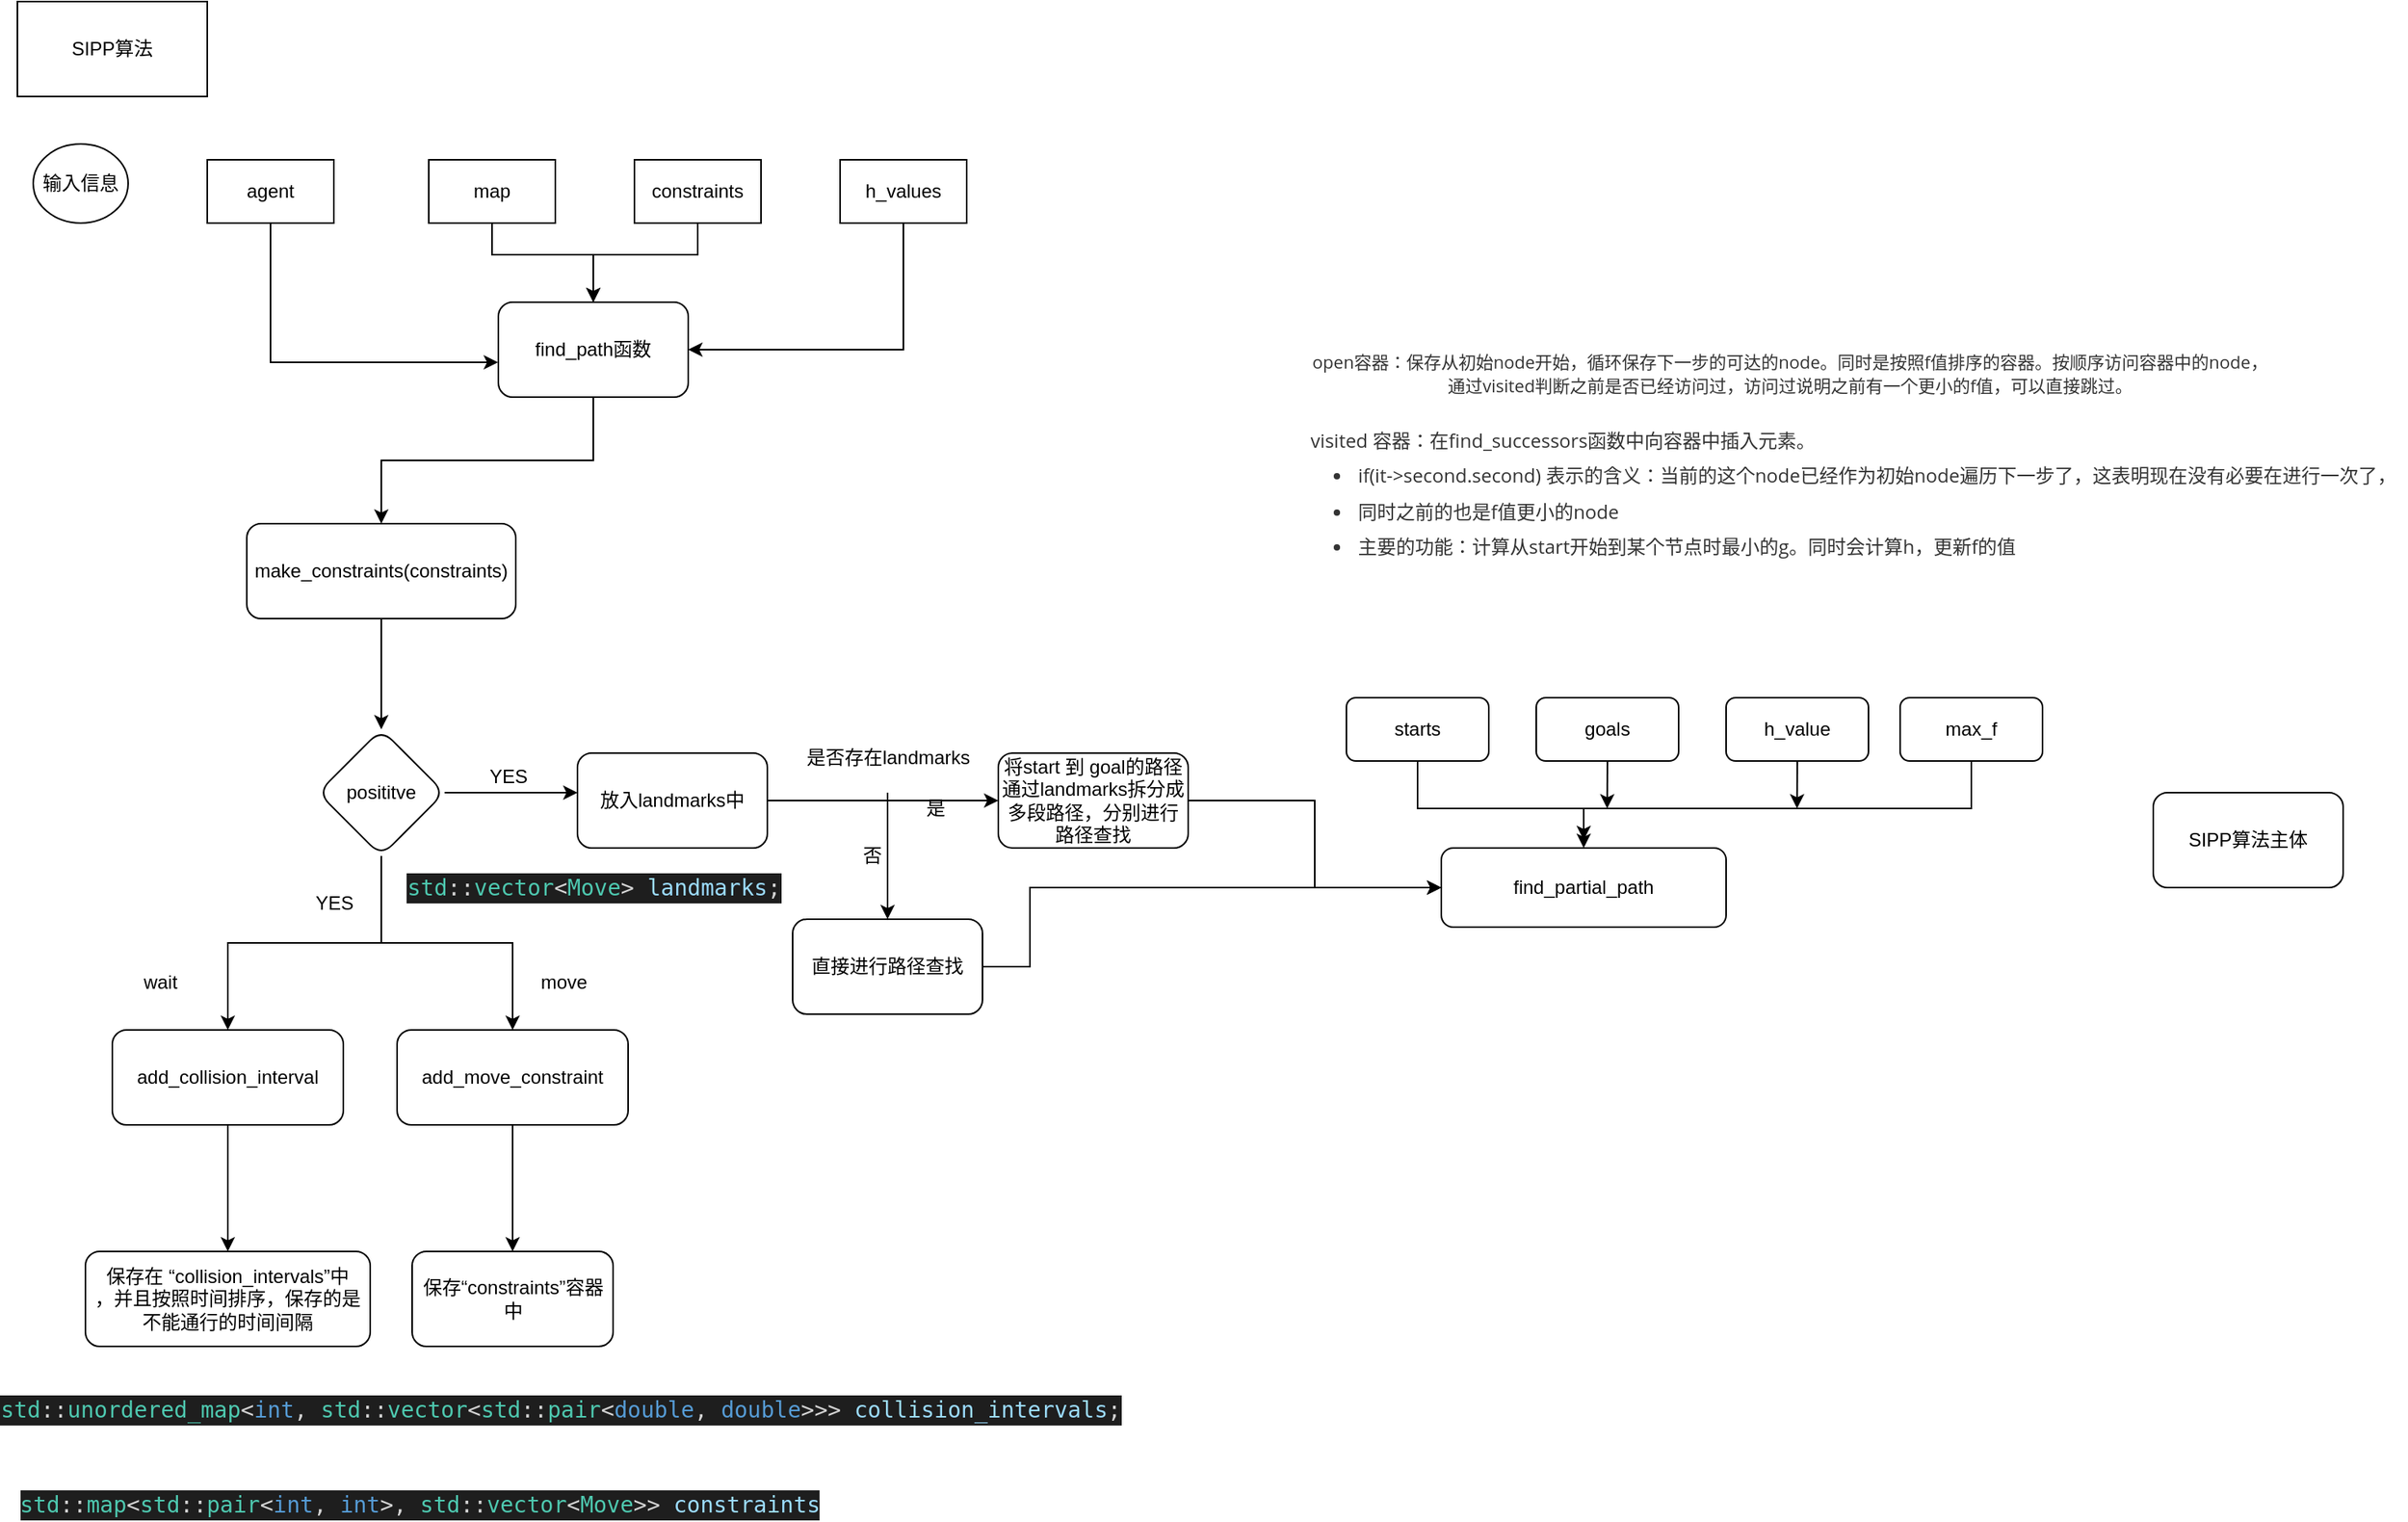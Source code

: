 <mxfile version="14.9.6" type="github">
  <diagram id="e655tog_qIfLLv0GMpIh" name="Page-1">
    <mxGraphModel dx="1956" dy="632" grid="1" gridSize="10" guides="1" tooltips="1" connect="1" arrows="1" fold="1" page="1" pageScale="1" pageWidth="827" pageHeight="1169" math="0" shadow="0">
      <root>
        <mxCell id="0" />
        <mxCell id="1" parent="0" />
        <mxCell id="Dc8rIp4SgCtgs9jUnkT4-1" value="SIPP算法" style="rounded=0;whiteSpace=wrap;html=1;" vertex="1" parent="1">
          <mxGeometry x="-810" y="120" width="120" height="60" as="geometry" />
        </mxCell>
        <mxCell id="Dc8rIp4SgCtgs9jUnkT4-16" style="edgeStyle=orthogonalEdgeStyle;rounded=0;orthogonalLoop=1;jettySize=auto;html=1;exitX=0.5;exitY=1;exitDx=0;exitDy=0;entryX=-0.002;entryY=0.634;entryDx=0;entryDy=0;entryPerimeter=0;" edge="1" parent="1" source="Dc8rIp4SgCtgs9jUnkT4-3" target="Dc8rIp4SgCtgs9jUnkT4-10">
          <mxGeometry relative="1" as="geometry" />
        </mxCell>
        <mxCell id="Dc8rIp4SgCtgs9jUnkT4-3" value="agent" style="rounded=0;whiteSpace=wrap;html=1;" vertex="1" parent="1">
          <mxGeometry x="-690" y="220" width="80" height="40" as="geometry" />
        </mxCell>
        <mxCell id="Dc8rIp4SgCtgs9jUnkT4-6" value="输入信息" style="ellipse;whiteSpace=wrap;html=1;" vertex="1" parent="1">
          <mxGeometry x="-800" y="210" width="60" height="50" as="geometry" />
        </mxCell>
        <mxCell id="Dc8rIp4SgCtgs9jUnkT4-19" style="edgeStyle=orthogonalEdgeStyle;rounded=0;orthogonalLoop=1;jettySize=auto;html=1;exitX=1;exitY=0.5;exitDx=0;exitDy=0;entryX=0.5;entryY=0;entryDx=0;entryDy=0;" edge="1" parent="1" source="Dc8rIp4SgCtgs9jUnkT4-7" target="Dc8rIp4SgCtgs9jUnkT4-10">
          <mxGeometry relative="1" as="geometry">
            <Array as="points">
              <mxPoint x="-510" y="240" />
              <mxPoint x="-510" y="280" />
              <mxPoint x="-446" y="280" />
            </Array>
          </mxGeometry>
        </mxCell>
        <mxCell id="Dc8rIp4SgCtgs9jUnkT4-7" value="map" style="rounded=0;whiteSpace=wrap;html=1;" vertex="1" parent="1">
          <mxGeometry x="-550" y="220" width="80" height="40" as="geometry" />
        </mxCell>
        <mxCell id="Dc8rIp4SgCtgs9jUnkT4-20" style="edgeStyle=orthogonalEdgeStyle;rounded=0;orthogonalLoop=1;jettySize=auto;html=1;entryX=0.5;entryY=0;entryDx=0;entryDy=0;" edge="1" parent="1" source="Dc8rIp4SgCtgs9jUnkT4-8" target="Dc8rIp4SgCtgs9jUnkT4-10">
          <mxGeometry relative="1" as="geometry">
            <Array as="points">
              <mxPoint x="-380" y="280" />
              <mxPoint x="-446" y="280" />
            </Array>
          </mxGeometry>
        </mxCell>
        <mxCell id="Dc8rIp4SgCtgs9jUnkT4-8" value="constraints" style="rounded=0;whiteSpace=wrap;html=1;" vertex="1" parent="1">
          <mxGeometry x="-420" y="220" width="80" height="40" as="geometry" />
        </mxCell>
        <mxCell id="Dc8rIp4SgCtgs9jUnkT4-22" style="edgeStyle=orthogonalEdgeStyle;rounded=0;orthogonalLoop=1;jettySize=auto;html=1;entryX=1;entryY=0.5;entryDx=0;entryDy=0;" edge="1" parent="1" source="Dc8rIp4SgCtgs9jUnkT4-9" target="Dc8rIp4SgCtgs9jUnkT4-10">
          <mxGeometry relative="1" as="geometry">
            <Array as="points">
              <mxPoint x="-250" y="340" />
            </Array>
          </mxGeometry>
        </mxCell>
        <mxCell id="Dc8rIp4SgCtgs9jUnkT4-9" value="h_values" style="rounded=0;whiteSpace=wrap;html=1;" vertex="1" parent="1">
          <mxGeometry x="-290" y="220" width="80" height="40" as="geometry" />
        </mxCell>
        <mxCell id="Dc8rIp4SgCtgs9jUnkT4-24" style="edgeStyle=orthogonalEdgeStyle;rounded=0;orthogonalLoop=1;jettySize=auto;html=1;exitX=0.5;exitY=1;exitDx=0;exitDy=0;entryX=0.5;entryY=0;entryDx=0;entryDy=0;" edge="1" parent="1" source="Dc8rIp4SgCtgs9jUnkT4-10" target="Dc8rIp4SgCtgs9jUnkT4-23">
          <mxGeometry relative="1" as="geometry" />
        </mxCell>
        <mxCell id="Dc8rIp4SgCtgs9jUnkT4-10" value="find_path函数" style="rounded=1;whiteSpace=wrap;html=1;" vertex="1" parent="1">
          <mxGeometry x="-506" y="310" width="120" height="60" as="geometry" />
        </mxCell>
        <mxCell id="Dc8rIp4SgCtgs9jUnkT4-26" value="" style="edgeStyle=orthogonalEdgeStyle;rounded=0;orthogonalLoop=1;jettySize=auto;html=1;" edge="1" parent="1" source="Dc8rIp4SgCtgs9jUnkT4-23" target="Dc8rIp4SgCtgs9jUnkT4-25">
          <mxGeometry relative="1" as="geometry" />
        </mxCell>
        <mxCell id="Dc8rIp4SgCtgs9jUnkT4-23" value="&lt;font style=&quot;font-size: 12px&quot;&gt;make_constraints(constraints)&lt;/font&gt;" style="rounded=1;whiteSpace=wrap;html=1;" vertex="1" parent="1">
          <mxGeometry x="-665" y="450" width="170" height="60" as="geometry" />
        </mxCell>
        <mxCell id="Dc8rIp4SgCtgs9jUnkT4-31" value="" style="edgeStyle=orthogonalEdgeStyle;rounded=0;orthogonalLoop=1;jettySize=auto;html=1;" edge="1" parent="1" source="Dc8rIp4SgCtgs9jUnkT4-25">
          <mxGeometry relative="1" as="geometry">
            <mxPoint x="-456" y="620" as="targetPoint" />
          </mxGeometry>
        </mxCell>
        <mxCell id="Dc8rIp4SgCtgs9jUnkT4-47" value="" style="edgeStyle=orthogonalEdgeStyle;rounded=0;orthogonalLoop=1;jettySize=auto;html=1;" edge="1" parent="1" source="Dc8rIp4SgCtgs9jUnkT4-25" target="Dc8rIp4SgCtgs9jUnkT4-35">
          <mxGeometry relative="1" as="geometry" />
        </mxCell>
        <mxCell id="Dc8rIp4SgCtgs9jUnkT4-48" style="edgeStyle=orthogonalEdgeStyle;rounded=0;orthogonalLoop=1;jettySize=auto;html=1;entryX=0.5;entryY=0;entryDx=0;entryDy=0;" edge="1" parent="1" source="Dc8rIp4SgCtgs9jUnkT4-25" target="Dc8rIp4SgCtgs9jUnkT4-34">
          <mxGeometry relative="1" as="geometry" />
        </mxCell>
        <mxCell id="Dc8rIp4SgCtgs9jUnkT4-25" value="posititve" style="rhombus;whiteSpace=wrap;html=1;rounded=1;" vertex="1" parent="1">
          <mxGeometry x="-620" y="580" width="80" height="80" as="geometry" />
        </mxCell>
        <mxCell id="Dc8rIp4SgCtgs9jUnkT4-59" value="" style="edgeStyle=orthogonalEdgeStyle;rounded=0;orthogonalLoop=1;jettySize=auto;html=1;" edge="1" parent="1" source="Dc8rIp4SgCtgs9jUnkT4-27" target="Dc8rIp4SgCtgs9jUnkT4-58">
          <mxGeometry relative="1" as="geometry" />
        </mxCell>
        <mxCell id="Dc8rIp4SgCtgs9jUnkT4-27" value="放入landmarks中" style="whiteSpace=wrap;html=1;rounded=1;" vertex="1" parent="1">
          <mxGeometry x="-456" y="595" width="120" height="60" as="geometry" />
        </mxCell>
        <mxCell id="Dc8rIp4SgCtgs9jUnkT4-29" value="YES" style="text;html=1;align=center;verticalAlign=middle;resizable=0;points=[];autosize=1;strokeColor=none;" vertex="1" parent="1">
          <mxGeometry x="-630" y="680" width="40" height="20" as="geometry" />
        </mxCell>
        <mxCell id="Dc8rIp4SgCtgs9jUnkT4-32" value="YES" style="text;html=1;align=center;verticalAlign=middle;resizable=0;points=[];autosize=1;strokeColor=none;" vertex="1" parent="1">
          <mxGeometry x="-520" y="600" width="40" height="20" as="geometry" />
        </mxCell>
        <mxCell id="Dc8rIp4SgCtgs9jUnkT4-50" value="" style="edgeStyle=orthogonalEdgeStyle;rounded=0;orthogonalLoop=1;jettySize=auto;html=1;" edge="1" parent="1" source="Dc8rIp4SgCtgs9jUnkT4-34" target="Dc8rIp4SgCtgs9jUnkT4-49">
          <mxGeometry relative="1" as="geometry" />
        </mxCell>
        <mxCell id="Dc8rIp4SgCtgs9jUnkT4-34" value="add_collision_interval" style="rounded=1;whiteSpace=wrap;html=1;" vertex="1" parent="1">
          <mxGeometry x="-750" y="770" width="146" height="60" as="geometry" />
        </mxCell>
        <mxCell id="Dc8rIp4SgCtgs9jUnkT4-54" value="" style="edgeStyle=orthogonalEdgeStyle;rounded=0;orthogonalLoop=1;jettySize=auto;html=1;" edge="1" parent="1" source="Dc8rIp4SgCtgs9jUnkT4-35" target="Dc8rIp4SgCtgs9jUnkT4-53">
          <mxGeometry relative="1" as="geometry" />
        </mxCell>
        <mxCell id="Dc8rIp4SgCtgs9jUnkT4-35" value="add_move_constraint" style="rounded=1;whiteSpace=wrap;html=1;" vertex="1" parent="1">
          <mxGeometry x="-570" y="770" width="146" height="60" as="geometry" />
        </mxCell>
        <mxCell id="Dc8rIp4SgCtgs9jUnkT4-45" value="wait" style="text;html=1;align=center;verticalAlign=middle;resizable=0;points=[];autosize=1;strokeColor=none;" vertex="1" parent="1">
          <mxGeometry x="-740" y="730" width="40" height="20" as="geometry" />
        </mxCell>
        <mxCell id="Dc8rIp4SgCtgs9jUnkT4-46" value="&lt;div&gt;move&lt;/div&gt;" style="text;html=1;align=center;verticalAlign=middle;resizable=0;points=[];autosize=1;strokeColor=none;" vertex="1" parent="1">
          <mxGeometry x="-490" y="730" width="50" height="20" as="geometry" />
        </mxCell>
        <mxCell id="Dc8rIp4SgCtgs9jUnkT4-49" value="&lt;div&gt;保存在 “collision_intervals”中&lt;/div&gt;&lt;div&gt;，并且按照时间排序，保存的是&lt;/div&gt;&lt;div&gt;不能通行的时间间隔&lt;br&gt;&lt;/div&gt;" style="whiteSpace=wrap;html=1;rounded=1;" vertex="1" parent="1">
          <mxGeometry x="-767" y="910" width="180" height="60" as="geometry" />
        </mxCell>
        <mxCell id="Dc8rIp4SgCtgs9jUnkT4-53" value="保存“constraints”容器中" style="whiteSpace=wrap;html=1;rounded=1;" vertex="1" parent="1">
          <mxGeometry x="-560.5" y="910" width="127" height="60" as="geometry" />
        </mxCell>
        <mxCell id="Dc8rIp4SgCtgs9jUnkT4-55" value="&lt;div style=&quot;color: rgb(212 , 212 , 212) ; background-color: rgb(30 , 30 , 30) ; font-family: &amp;#34;droid sans mono&amp;#34; , &amp;#34;monospace&amp;#34; , monospace , &amp;#34;droid sans fallback&amp;#34; ; font-weight: normal ; font-size: 14px ; line-height: 19px&quot;&gt;&lt;div&gt;&lt;span style=&quot;color: #4ec9b0&quot;&gt;std&lt;/span&gt;&lt;span style=&quot;color: #d4d4d4&quot;&gt;::&lt;/span&gt;&lt;span style=&quot;color: #4ec9b0&quot;&gt;map&lt;/span&gt;&lt;span style=&quot;color: #d4d4d4&quot;&gt;&amp;lt;&lt;/span&gt;&lt;span style=&quot;color: #4ec9b0&quot;&gt;std&lt;/span&gt;&lt;span style=&quot;color: #d4d4d4&quot;&gt;::&lt;/span&gt;&lt;span style=&quot;color: #4ec9b0&quot;&gt;pair&lt;/span&gt;&lt;span style=&quot;color: #d4d4d4&quot;&gt;&amp;lt;&lt;/span&gt;&lt;span style=&quot;color: #569cd6&quot;&gt;int&lt;/span&gt;&lt;span style=&quot;color: #d4d4d4&quot;&gt;, &lt;/span&gt;&lt;span style=&quot;color: #569cd6&quot;&gt;int&lt;/span&gt;&lt;span style=&quot;color: #d4d4d4&quot;&gt;&amp;gt;, &lt;/span&gt;&lt;span style=&quot;color: #4ec9b0&quot;&gt;std&lt;/span&gt;&lt;span style=&quot;color: #d4d4d4&quot;&gt;::&lt;/span&gt;&lt;span style=&quot;color: #4ec9b0&quot;&gt;vector&lt;/span&gt;&lt;span style=&quot;color: #d4d4d4&quot;&gt;&amp;lt;&lt;/span&gt;&lt;span style=&quot;color: #4ec9b0&quot;&gt;Move&lt;/span&gt;&lt;span style=&quot;color: #d4d4d4&quot;&gt;&amp;gt;&amp;gt; &lt;/span&gt;&lt;span style=&quot;color: #9cdcfe&quot;&gt;constraints&lt;/span&gt;&lt;/div&gt;&lt;/div&gt;" style="text;html=1;align=center;verticalAlign=middle;resizable=0;points=[];autosize=1;strokeColor=none;" vertex="1" parent="1">
          <mxGeometry x="-776" y="1060" width="440" height="20" as="geometry" />
        </mxCell>
        <mxCell id="Dc8rIp4SgCtgs9jUnkT4-56" value="&lt;div style=&quot;color: rgb(212 , 212 , 212) ; background-color: rgb(30 , 30 , 30) ; font-family: &amp;#34;droid sans mono&amp;#34; , &amp;#34;monospace&amp;#34; , monospace , &amp;#34;droid sans fallback&amp;#34; ; font-weight: normal ; font-size: 14px ; line-height: 19px&quot;&gt;&lt;div&gt;&lt;span style=&quot;color: #d4d4d4&quot;&gt; &lt;/span&gt;&lt;span style=&quot;color: #4ec9b0&quot;&gt;std&lt;/span&gt;&lt;span style=&quot;color: #d4d4d4&quot;&gt;::&lt;/span&gt;&lt;span style=&quot;color: #4ec9b0&quot;&gt;unordered_map&lt;/span&gt;&lt;span style=&quot;color: #d4d4d4&quot;&gt;&amp;lt;&lt;/span&gt;&lt;span style=&quot;color: #569cd6&quot;&gt;int&lt;/span&gt;&lt;span style=&quot;color: #d4d4d4&quot;&gt;, &lt;/span&gt;&lt;span style=&quot;color: #4ec9b0&quot;&gt;std&lt;/span&gt;&lt;span style=&quot;color: #d4d4d4&quot;&gt;::&lt;/span&gt;&lt;span style=&quot;color: #4ec9b0&quot;&gt;vector&lt;/span&gt;&lt;span style=&quot;color: #d4d4d4&quot;&gt;&amp;lt;&lt;/span&gt;&lt;span style=&quot;color: #4ec9b0&quot;&gt;std&lt;/span&gt;&lt;span style=&quot;color: #d4d4d4&quot;&gt;::&lt;/span&gt;&lt;span style=&quot;color: #4ec9b0&quot;&gt;pair&lt;/span&gt;&lt;span style=&quot;color: #d4d4d4&quot;&gt;&amp;lt;&lt;/span&gt;&lt;span style=&quot;color: #569cd6&quot;&gt;double&lt;/span&gt;&lt;span style=&quot;color: #d4d4d4&quot;&gt;, &lt;/span&gt;&lt;span style=&quot;color: #569cd6&quot;&gt;double&lt;/span&gt;&lt;span style=&quot;color: #d4d4d4&quot;&gt;&amp;gt;&amp;gt;&amp;gt; &lt;/span&gt;&lt;span style=&quot;color: #9cdcfe&quot;&gt;collision_intervals&lt;/span&gt;&lt;span style=&quot;color: #d4d4d4&quot;&gt;;&lt;/span&gt;&lt;/div&gt;&lt;/div&gt;" style="text;html=1;align=center;verticalAlign=middle;resizable=0;points=[];autosize=1;strokeColor=none;" vertex="1" parent="1">
          <mxGeometry x="-767" y="1000" width="600" height="20" as="geometry" />
        </mxCell>
        <mxCell id="Dc8rIp4SgCtgs9jUnkT4-57" value="&lt;div style=&quot;color: rgb(212 , 212 , 212) ; background-color: rgb(30 , 30 , 30) ; font-family: &amp;#34;droid sans mono&amp;#34; , &amp;#34;monospace&amp;#34; , monospace , &amp;#34;droid sans fallback&amp;#34; ; font-weight: normal ; font-size: 14px ; line-height: 19px&quot;&gt;&lt;div&gt;&lt;span style=&quot;color: #4ec9b0&quot;&gt;std&lt;/span&gt;&lt;span style=&quot;color: #d4d4d4&quot;&gt;::&lt;/span&gt;&lt;span style=&quot;color: #4ec9b0&quot;&gt;vector&lt;/span&gt;&lt;span style=&quot;color: #d4d4d4&quot;&gt;&amp;lt;&lt;/span&gt;&lt;span style=&quot;color: #4ec9b0&quot;&gt;Move&lt;/span&gt;&lt;span style=&quot;color: #d4d4d4&quot;&gt;&amp;gt; &lt;/span&gt;&lt;span style=&quot;color: #9cdcfe&quot;&gt;landmarks&lt;/span&gt;&lt;span style=&quot;color: #d4d4d4&quot;&gt;;&lt;/span&gt;&lt;/div&gt;&lt;/div&gt;" style="text;html=1;align=center;verticalAlign=middle;resizable=0;points=[];autosize=1;strokeColor=none;" vertex="1" parent="1">
          <mxGeometry x="-551" y="670" width="210" height="20" as="geometry" />
        </mxCell>
        <mxCell id="Dc8rIp4SgCtgs9jUnkT4-69" style="edgeStyle=orthogonalEdgeStyle;rounded=0;orthogonalLoop=1;jettySize=auto;html=1;exitX=1;exitY=0.5;exitDx=0;exitDy=0;entryX=0;entryY=0.5;entryDx=0;entryDy=0;" edge="1" parent="1" source="Dc8rIp4SgCtgs9jUnkT4-58" target="Dc8rIp4SgCtgs9jUnkT4-66">
          <mxGeometry relative="1" as="geometry" />
        </mxCell>
        <mxCell id="Dc8rIp4SgCtgs9jUnkT4-58" value="将start 到 goal的路径通过landmarks拆分成多段路径，分别进行路径查找" style="whiteSpace=wrap;html=1;rounded=1;" vertex="1" parent="1">
          <mxGeometry x="-190" y="595" width="120" height="60" as="geometry" />
        </mxCell>
        <mxCell id="Dc8rIp4SgCtgs9jUnkT4-62" value="" style="edgeStyle=orthogonalEdgeStyle;rounded=0;orthogonalLoop=1;jettySize=auto;html=1;" edge="1" parent="1" source="Dc8rIp4SgCtgs9jUnkT4-60" target="Dc8rIp4SgCtgs9jUnkT4-61">
          <mxGeometry relative="1" as="geometry" />
        </mxCell>
        <mxCell id="Dc8rIp4SgCtgs9jUnkT4-60" value="&lt;div&gt;是否存在landmarks&lt;/div&gt;&lt;div&gt;&lt;br&gt;&lt;/div&gt;" style="text;html=1;align=center;verticalAlign=middle;resizable=0;points=[];autosize=1;strokeColor=none;" vertex="1" parent="1">
          <mxGeometry x="-320" y="590" width="120" height="30" as="geometry" />
        </mxCell>
        <mxCell id="Dc8rIp4SgCtgs9jUnkT4-70" style="edgeStyle=orthogonalEdgeStyle;rounded=0;orthogonalLoop=1;jettySize=auto;html=1;exitX=1;exitY=0.5;exitDx=0;exitDy=0;" edge="1" parent="1" source="Dc8rIp4SgCtgs9jUnkT4-61">
          <mxGeometry relative="1" as="geometry">
            <mxPoint x="90" y="680" as="targetPoint" />
            <Array as="points">
              <mxPoint x="-170" y="730" />
              <mxPoint x="-170" y="680" />
            </Array>
          </mxGeometry>
        </mxCell>
        <mxCell id="Dc8rIp4SgCtgs9jUnkT4-61" value="直接进行路径查找" style="rounded=1;whiteSpace=wrap;html=1;strokeWidth=1;" vertex="1" parent="1">
          <mxGeometry x="-320" y="700" width="120" height="60" as="geometry" />
        </mxCell>
        <mxCell id="Dc8rIp4SgCtgs9jUnkT4-64" value="否" style="text;html=1;align=center;verticalAlign=middle;resizable=0;points=[];autosize=1;strokeColor=none;" vertex="1" parent="1">
          <mxGeometry x="-285" y="650" width="30" height="20" as="geometry" />
        </mxCell>
        <mxCell id="Dc8rIp4SgCtgs9jUnkT4-65" value="是" style="text;html=1;align=center;verticalAlign=middle;resizable=0;points=[];autosize=1;strokeColor=none;" vertex="1" parent="1">
          <mxGeometry x="-245" y="620" width="30" height="20" as="geometry" />
        </mxCell>
        <mxCell id="Dc8rIp4SgCtgs9jUnkT4-66" value="find_partial_path" style="rounded=1;whiteSpace=wrap;html=1;strokeWidth=1;" vertex="1" parent="1">
          <mxGeometry x="90" y="655" width="180" height="50" as="geometry" />
        </mxCell>
        <mxCell id="Dc8rIp4SgCtgs9jUnkT4-78" style="edgeStyle=orthogonalEdgeStyle;rounded=0;orthogonalLoop=1;jettySize=auto;html=1;" edge="1" parent="1" source="Dc8rIp4SgCtgs9jUnkT4-72" target="Dc8rIp4SgCtgs9jUnkT4-66">
          <mxGeometry relative="1" as="geometry">
            <Array as="points">
              <mxPoint x="75" y="630" />
              <mxPoint x="180" y="630" />
            </Array>
          </mxGeometry>
        </mxCell>
        <mxCell id="Dc8rIp4SgCtgs9jUnkT4-72" value="starts" style="rounded=1;whiteSpace=wrap;html=1;strokeWidth=1;" vertex="1" parent="1">
          <mxGeometry x="30" y="560" width="90" height="40" as="geometry" />
        </mxCell>
        <mxCell id="Dc8rIp4SgCtgs9jUnkT4-84" style="edgeStyle=orthogonalEdgeStyle;rounded=0;orthogonalLoop=1;jettySize=auto;html=1;exitX=0.5;exitY=1;exitDx=0;exitDy=0;" edge="1" parent="1" source="Dc8rIp4SgCtgs9jUnkT4-75">
          <mxGeometry relative="1" as="geometry">
            <mxPoint x="194.833" y="630" as="targetPoint" />
          </mxGeometry>
        </mxCell>
        <mxCell id="Dc8rIp4SgCtgs9jUnkT4-75" value="goals" style="rounded=1;whiteSpace=wrap;html=1;strokeWidth=1;" vertex="1" parent="1">
          <mxGeometry x="150" y="560" width="90" height="40" as="geometry" />
        </mxCell>
        <mxCell id="Dc8rIp4SgCtgs9jUnkT4-82" style="edgeStyle=orthogonalEdgeStyle;rounded=0;orthogonalLoop=1;jettySize=auto;html=1;exitX=0.5;exitY=1;exitDx=0;exitDy=0;" edge="1" parent="1" source="Dc8rIp4SgCtgs9jUnkT4-76">
          <mxGeometry relative="1" as="geometry">
            <mxPoint x="314.833" y="630" as="targetPoint" />
          </mxGeometry>
        </mxCell>
        <mxCell id="Dc8rIp4SgCtgs9jUnkT4-76" value="h_value" style="rounded=1;whiteSpace=wrap;html=1;strokeWidth=1;" vertex="1" parent="1">
          <mxGeometry x="270" y="560" width="90" height="40" as="geometry" />
        </mxCell>
        <mxCell id="Dc8rIp4SgCtgs9jUnkT4-79" style="edgeStyle=orthogonalEdgeStyle;rounded=0;orthogonalLoop=1;jettySize=auto;html=1;exitX=0.5;exitY=1;exitDx=0;exitDy=0;" edge="1" parent="1" source="Dc8rIp4SgCtgs9jUnkT4-77">
          <mxGeometry relative="1" as="geometry">
            <mxPoint x="180" y="650" as="targetPoint" />
            <Array as="points">
              <mxPoint x="425" y="630" />
              <mxPoint x="180" y="630" />
            </Array>
          </mxGeometry>
        </mxCell>
        <mxCell id="Dc8rIp4SgCtgs9jUnkT4-77" value="max_f" style="rounded=1;whiteSpace=wrap;html=1;strokeWidth=1;" vertex="1" parent="1">
          <mxGeometry x="380" y="560" width="90" height="40" as="geometry" />
        </mxCell>
        <mxCell id="Dc8rIp4SgCtgs9jUnkT4-87" value="&lt;div&gt;SIPP算法主体&lt;/div&gt;" style="rounded=1;whiteSpace=wrap;html=1;strokeWidth=1;" vertex="1" parent="1">
          <mxGeometry x="540" y="620" width="120" height="60" as="geometry" />
        </mxCell>
        <mxCell id="Dc8rIp4SgCtgs9jUnkT4-88" value="&lt;div style=&quot;font-size: 11px&quot;&gt;&lt;font style=&quot;font-size: 11px&quot;&gt;&lt;span style=&quot;color: rgb(51 , 51 , 51) ; font-family: &amp;#34;open sans&amp;#34; , &amp;#34;clear sans&amp;#34; , &amp;#34;helvetica neue&amp;#34; , &amp;#34;helvetica&amp;#34; , &amp;#34;arial&amp;#34; , sans-serif ; font-style: normal ; font-weight: 400 ; letter-spacing: normal ; text-align: left ; text-indent: 0px ; text-transform: none ; word-spacing: 0px ; background-color: rgb(255 , 255 , 255) ; display: inline ; float: none&quot;&gt;open容器：保存从初始node开始，循环保存下一步的可达的node。同时是按照f值排序的容器。按顺序访问容器中的node，&lt;/span&gt;&lt;/font&gt;&lt;/div&gt;&lt;div style=&quot;font-size: 11px&quot;&gt;&lt;font style=&quot;font-size: 11px&quot;&gt;&lt;span style=&quot;color: rgb(51 , 51 , 51) ; font-family: &amp;#34;open sans&amp;#34; , &amp;#34;clear sans&amp;#34; , &amp;#34;helvetica neue&amp;#34; , &amp;#34;helvetica&amp;#34; , &amp;#34;arial&amp;#34; , sans-serif ; font-style: normal ; font-weight: 400 ; letter-spacing: normal ; text-align: left ; text-indent: 0px ; text-transform: none ; word-spacing: 0px ; background-color: rgb(255 , 255 , 255) ; display: inline ; float: none&quot;&gt;通过visited判断之前是否已经访问过，访问过说明之前有一个更小的f值，可以直接跳过。&lt;/span&gt;&lt;/font&gt;&lt;/div&gt;" style="text;html=1;align=center;verticalAlign=middle;resizable=0;points=[];autosize=1;strokeColor=none;" vertex="1" parent="1">
          <mxGeometry y="340" width="620" height="30" as="geometry" />
        </mxCell>
        <mxCell id="Dc8rIp4SgCtgs9jUnkT4-89" value="&lt;p class=&quot;md-end-block md-p md-focus&quot; style=&quot;box-sizing: border-box ; line-height: inherit ; margin: 0px 0px 0.5rem ; position: relative ; color: rgb(51 , 51 , 51) ; font-family: &amp;#34;open sans&amp;#34; , &amp;#34;clear sans&amp;#34; , &amp;#34;helvetica neue&amp;#34; , &amp;#34;helvetica&amp;#34; , &amp;#34;arial&amp;#34; , sans-serif ; font-style: normal ; font-weight: 400 ; letter-spacing: normal ; text-align: left ; text-indent: 0px ; text-transform: none ; word-spacing: 0px ; background-color: rgb(255 , 255 , 255)&quot;&gt;&lt;font style=&quot;font-size: 12px&quot;&gt;&lt;span class=&quot;md-plain md-expand&quot; style=&quot;box-sizing: border-box&quot;&gt;visited 容器：在find_successors函数中向容器中插入元素。&lt;/span&gt;&lt;/font&gt;&lt;/p&gt;&lt;ul class=&quot;ul-list&quot; style=&quot;box-sizing: border-box ; margin: 0px ; padding-left: 30px ; position: relative ; color: rgb(51 , 51 , 51) ; font-family: &amp;#34;open sans&amp;#34; , &amp;#34;clear sans&amp;#34; , &amp;#34;helvetica neue&amp;#34; , &amp;#34;helvetica&amp;#34; , &amp;#34;arial&amp;#34; , sans-serif ; font-style: normal ; font-weight: 400 ; letter-spacing: normal ; text-align: left ; text-indent: 0px ; text-transform: none ; word-spacing: 0px ; background-color: rgb(255 , 255 , 255)&quot;&gt;&lt;li class=&quot;md-list-item&quot; style=&quot;box-sizing: border-box ; margin: 0px ; position: relative ; display: list-item&quot;&gt;&lt;p class=&quot;md-end-block md-p&quot; style=&quot;box-sizing: border-box ; line-height: inherit ; margin: 0px 0px 0.5rem ; position: relative&quot;&gt;&lt;font style=&quot;font-size: 12px&quot;&gt;&lt;span class=&quot;md-plain&quot; style=&quot;box-sizing: border-box&quot;&gt;if(it-&amp;gt;second.second) 表示的含义：当前的这个node已经作为初始node遍历下一步了，这表明现在没有必要在进行一次了，&lt;/span&gt;&lt;/font&gt;&lt;/p&gt;&lt;/li&gt;&lt;li class=&quot;md-list-item&quot; style=&quot;box-sizing: border-box ; margin: 0px ; position: relative ; display: list-item&quot;&gt;&lt;p class=&quot;md-end-block md-p&quot; style=&quot;box-sizing: border-box ; line-height: inherit ; margin: 0px 0px 0.5rem ; position: relative&quot;&gt;&lt;font style=&quot;font-size: 12px&quot;&gt;&lt;span class=&quot;md-plain&quot; style=&quot;box-sizing: border-box&quot;&gt;同时之前的也是f值更小的node&lt;/span&gt;&lt;/font&gt;&lt;/p&gt;&lt;/li&gt;&lt;li class=&quot;md-list-item md-focus-container&quot; style=&quot;box-sizing: border-box ; margin: 0px ; position: relative ; display: list-item&quot;&gt;&lt;p class=&quot;md-end-block md-p md-focus&quot; style=&quot;box-sizing: border-box ; line-height: inherit ; margin: 0px 0px 0.5rem ; position: relative&quot;&gt;&lt;font style=&quot;font-size: 12px&quot;&gt;&lt;span class=&quot;md-plain md-expand&quot; style=&quot;box-sizing: border-box&quot;&gt;主要的功能：计算从start开始到某个节点时最小的g。同时会计算h，更新f的值&lt;/span&gt;&lt;/font&gt;&lt;/p&gt;&lt;/li&gt;&lt;/ul&gt;" style="text;html=1;align=center;verticalAlign=middle;resizable=0;points=[];autosize=1;strokeColor=none;" vertex="1" parent="1">
          <mxGeometry y="390" width="700" height="90" as="geometry" />
        </mxCell>
      </root>
    </mxGraphModel>
  </diagram>
</mxfile>
